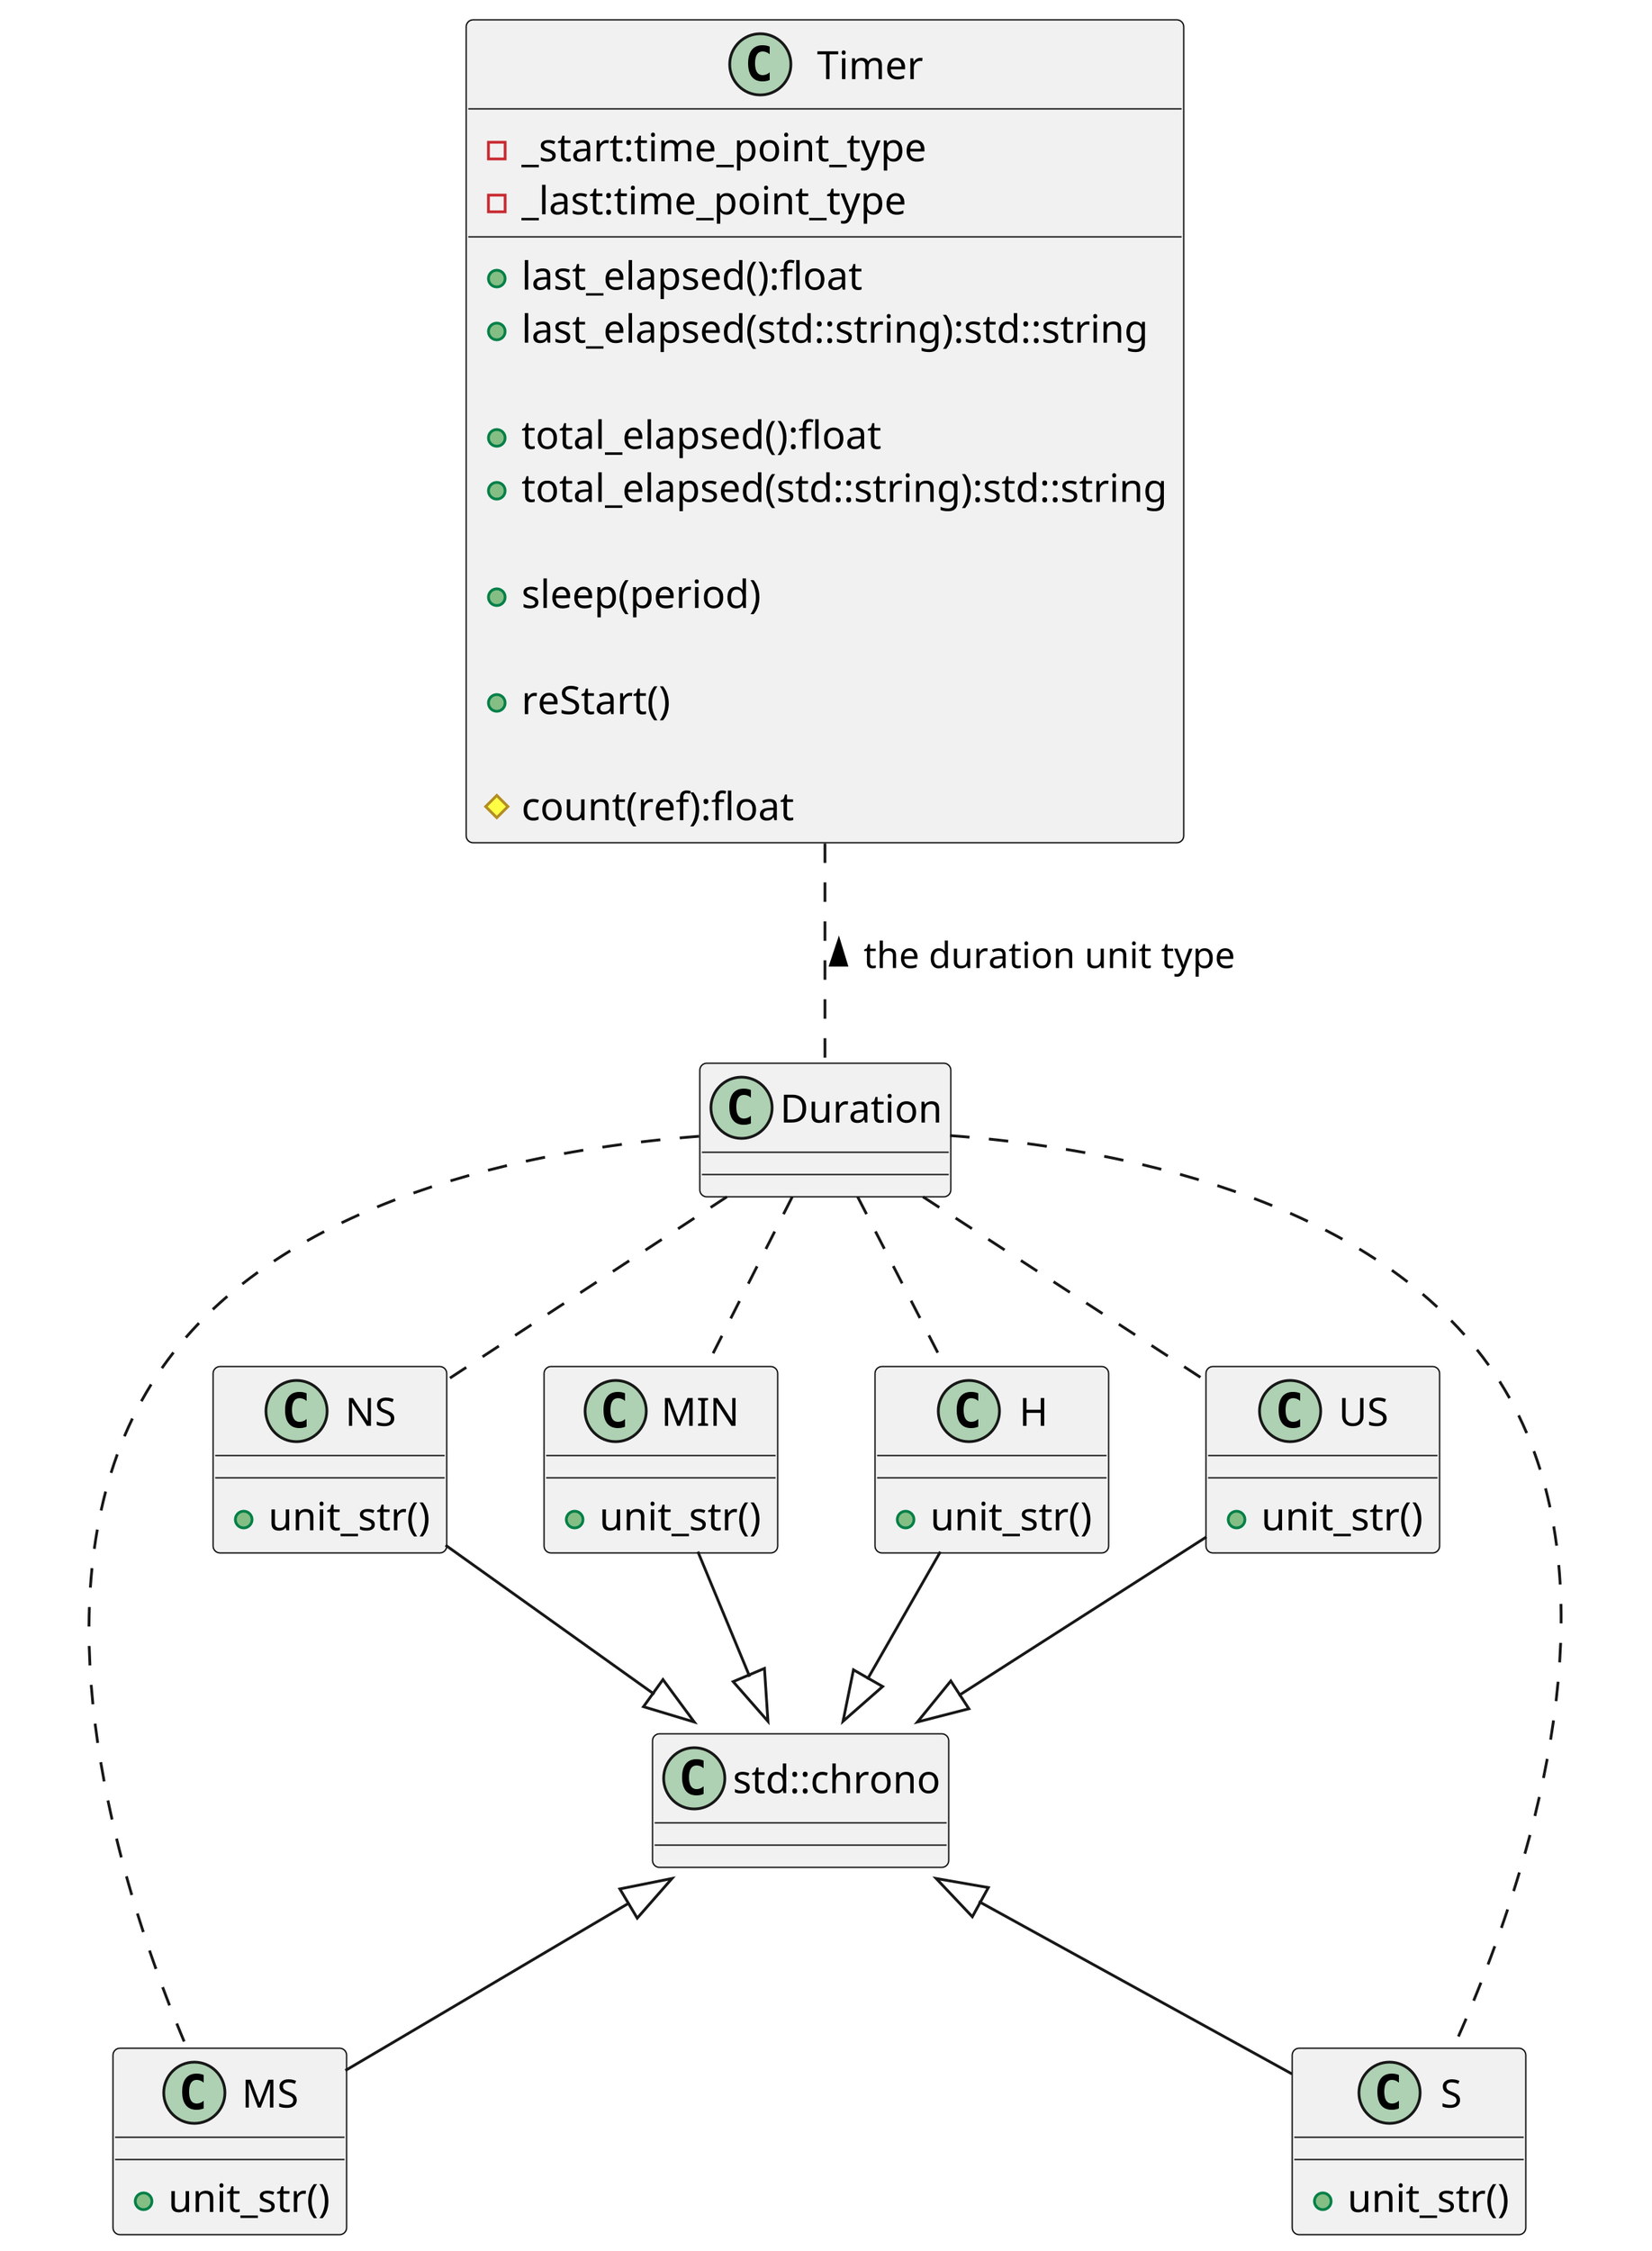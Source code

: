 @startuml timer
skinparam DefaultFontName "Ubuntu Mono"
scale 20


NS --|> std::chrono::nanoseconds

US --|> std::chrono::microseconds

MS -up-|> std::chrono::milliseconds

S -up-|> std::chrono::seconds

MIN --|> std::chrono::minutes

H --|> std::chrono::hours

class Timer{
    - _start:time_point_type
    - _last:time_point_type

    + last_elapsed():float
    + last_elapsed(std::string):std::string
   
    + total_elapsed():float
    + total_elapsed(std::string):std::string

    + sleep(period)

    + reStart()

    # count(ref):float
}

NS .up. Duration
US .up. Duration
MS .up. Duration
S .up. Duration
MIN .up. Duration
H .up. Duration

Duration .up. Timer : the duration unit type >

class NS{
    + unit_str()
}
class US{
    + unit_str()
}
class MS{
    + unit_str()
}
class S{
    + unit_str()
}
class MIN{
    + unit_str()
}
class H{
    + unit_str()
}

@enduml